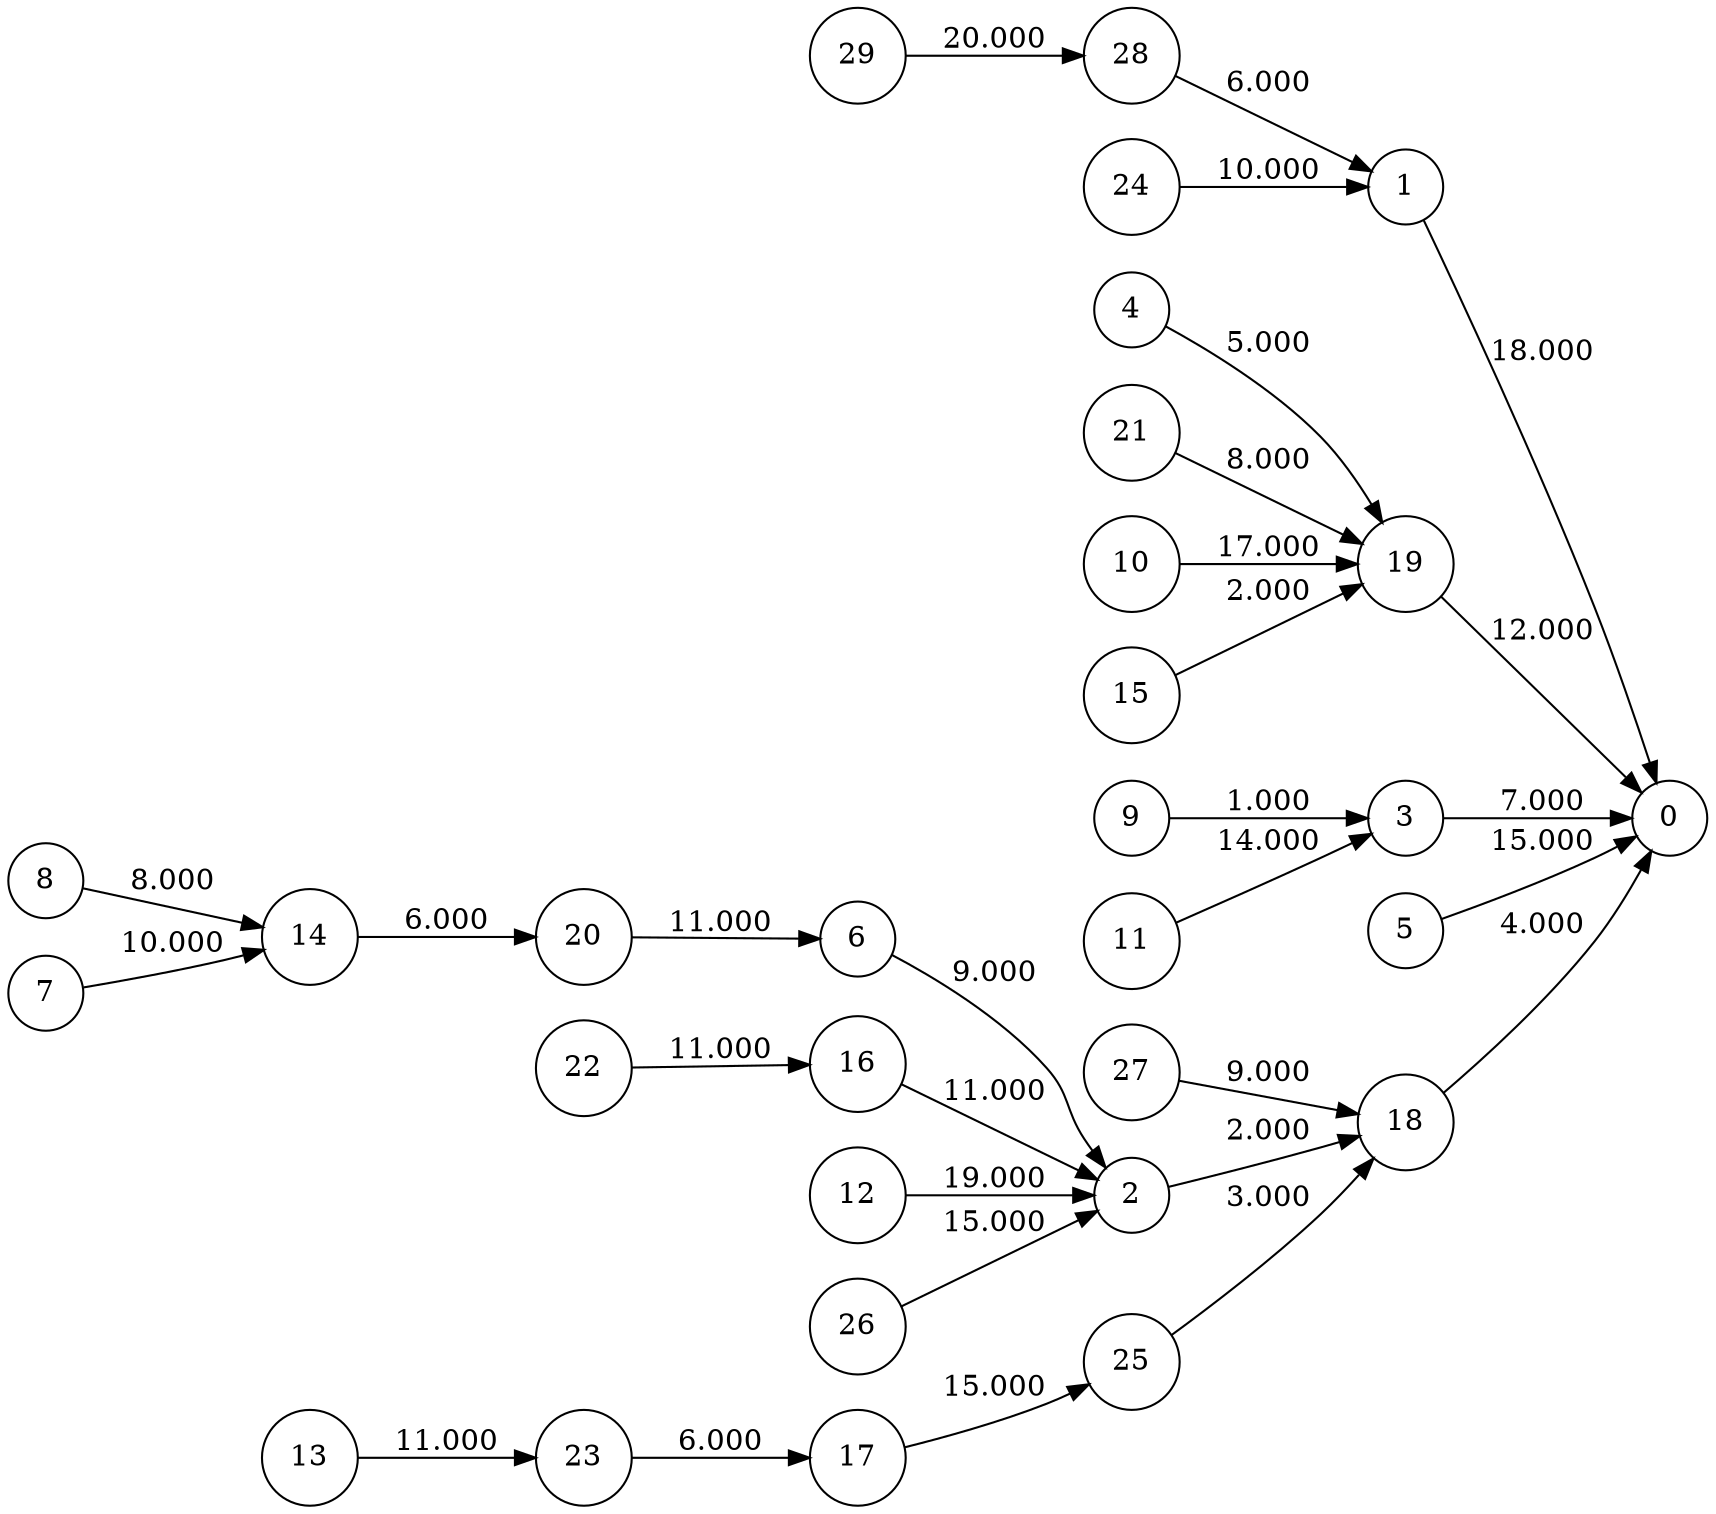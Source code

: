 digraph {
rankdir = LR;
node [shape = circle];
"17" -> "25" [label="15.000"]
"1" -> "0" [label="18.000"]
"4" -> "19" [label="5.000"]
"18" -> "0" [label="4.000"]
"28" -> "1" [label="6.000"]
"3" -> "0" [label="7.000"]
"9" -> "3" [label="1.000"]
"23" -> "17" [label="6.000"]
"20" -> "6" [label="11.000"]
"21" -> "19" [label="8.000"]
"22" -> "16" [label="11.000"]
"10" -> "19" [label="17.000"]
"11" -> "3" [label="14.000"]
"27" -> "18" [label="9.000"]
"13" -> "23" [label="11.000"]
"29" -> "28" [label="20.000"]
"15" -> "19" [label="2.000"]
"16" -> "2" [label="11.000"]
"8" -> "14" [label="8.000"]
"5" -> "0" [label="15.000"]
"2" -> "18" [label="2.000"]
"12" -> "2" [label="19.000"]
"26" -> "2" [label="15.000"]
"24" -> "1" [label="10.000"]
"6" -> "2" [label="9.000"]
"25" -> "18" [label="3.000"]
"14" -> "20" [label="6.000"]
"7" -> "14" [label="10.000"]
"19" -> "0" [label="12.000"]
}


